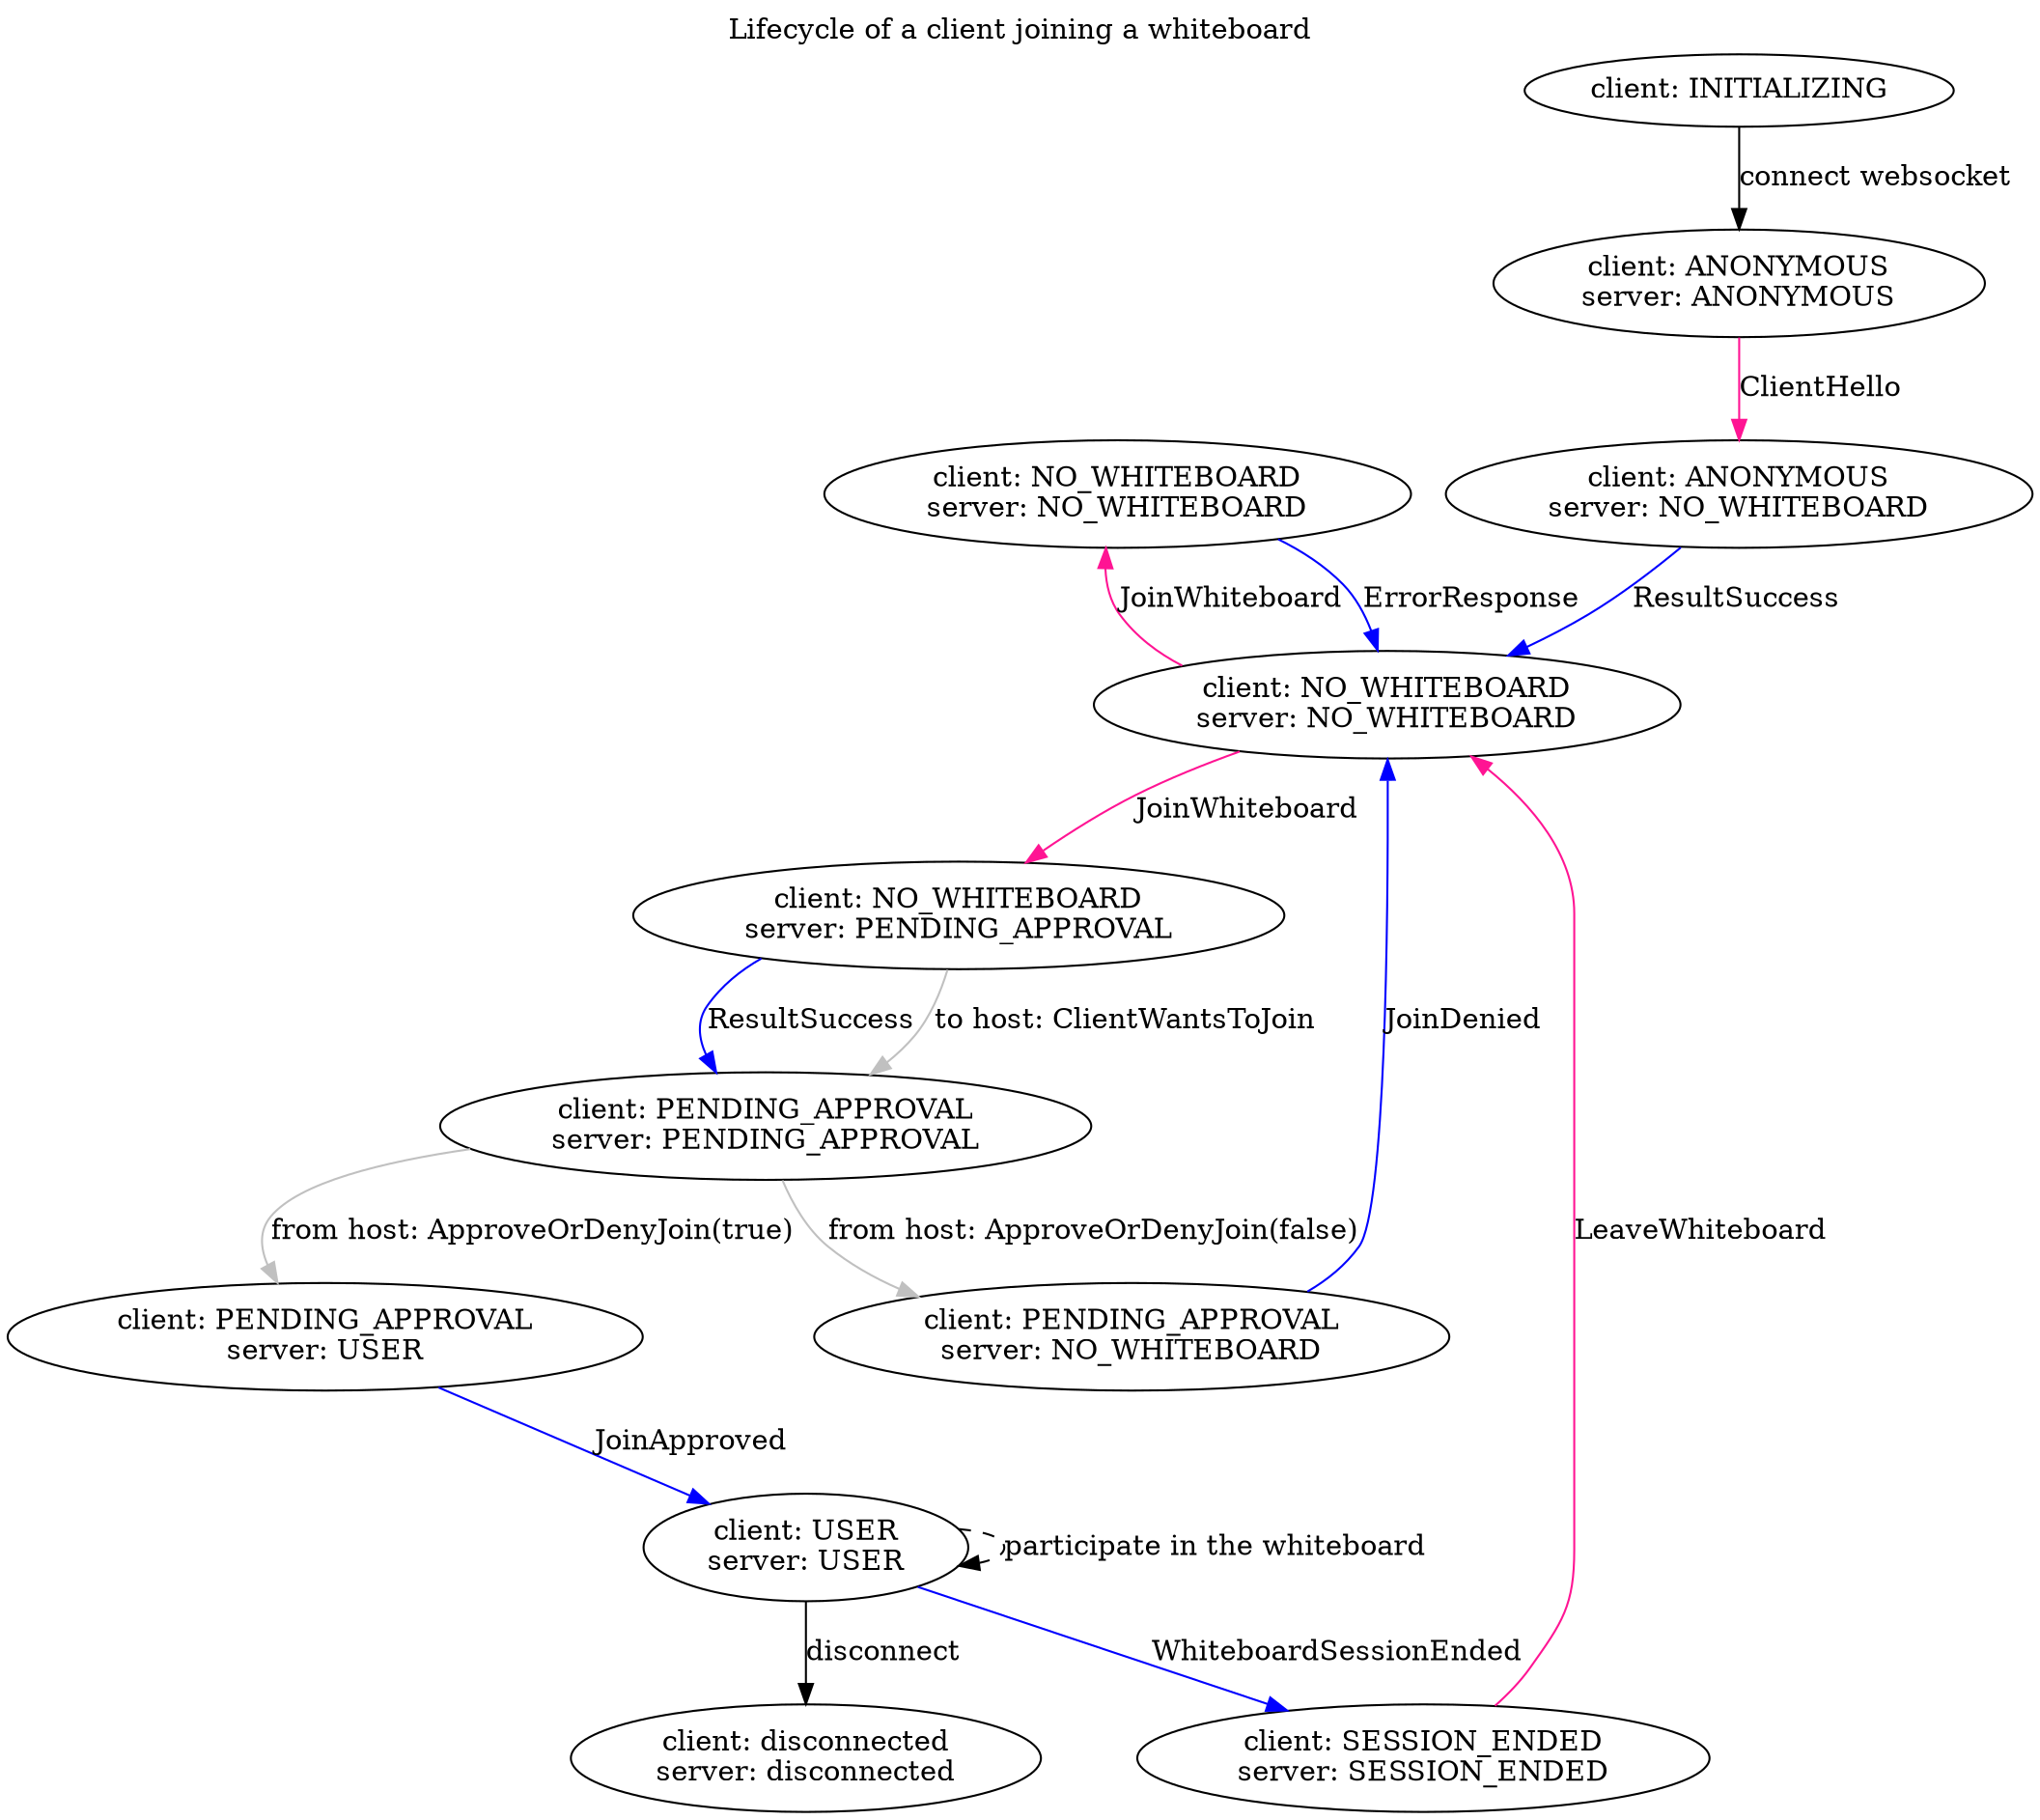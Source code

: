 # deeppink = message from server
# blue = message to server

Digraph G2 {
    labelloc="t";
    label="Lifecycle of a client joining a whiteboard";

    join_error [label = "client: NO_WHITEBOARD\nserver: NO_WHITEBOARD"]

    "client: INITIALIZING"
    -> "client: ANONYMOUS\nserver: ANONYMOUS"
    [label = "connect websocket"]

    "client: ANONYMOUS\nserver: ANONYMOUS"
    -> "client: ANONYMOUS\nserver: NO_WHITEBOARD"
    [label = "ClientHello", color = "deeppink"]

    "client: ANONYMOUS\nserver: NO_WHITEBOARD"
    -> "client: NO_WHITEBOARD\nserver: NO_WHITEBOARD"
    [label = "ResultSuccess", color = "blue"]

    "client: NO_WHITEBOARD\nserver: NO_WHITEBOARD"
    -> "client: NO_WHITEBOARD\nserver: PENDING_APPROVAL"
    [label = "JoinWhiteboard", color = "deeppink"]


    "client: NO_WHITEBOARD\nserver: NO_WHITEBOARD"
    -> join_error // "client: NO_WHITEBOARD\nserver: NO_WHITEBOARD"
    [label = "JoinWhiteboard", color = "deeppink"]

    join_error
    -> "client: NO_WHITEBOARD\nserver: NO_WHITEBOARD" // "client: NO_WHITEBOARD\nserver: NO_WHITEBOARD"
    [label = "ErrorResponse", color = "blue"]

    "client: NO_WHITEBOARD\nserver: PENDING_APPROVAL"
    -> "client: PENDING_APPROVAL\nserver: PENDING_APPROVAL"
    [label = "ResultSuccess", color="blue"]
    
    "client: NO_WHITEBOARD\nserver: PENDING_APPROVAL"
    -> "client: PENDING_APPROVAL\nserver: PENDING_APPROVAL"
    [label = "to host: ClientWantsToJoin", color="grey"]

    "client: PENDING_APPROVAL\nserver: PENDING_APPROVAL"
    -> "client: PENDING_APPROVAL\nserver: USER"
    [label = "from host: ApproveOrDenyJoin(true)", color="grey"]

    "client: PENDING_APPROVAL\nserver: USER"
    -> "client: USER\nserver: USER"
    [label = "JoinApproved", color="blue"]

    "client: PENDING_APPROVAL\nserver: PENDING_APPROVAL"
    -> "client: PENDING_APPROVAL\nserver: NO_WHITEBOARD"
    [label = "from host: ApproveOrDenyJoin(false)", color="grey"]

    "client: PENDING_APPROVAL\nserver: NO_WHITEBOARD"
    -> "client: NO_WHITEBOARD\nserver: NO_WHITEBOARD"
    [label = "JoinDenied", color="blue"]


    "client: USER\nserver: USER"
    -> "client: USER\nserver: USER"
    [label = "participate in the whiteboard", style="dashed"]

    "client: USER\nserver: USER"
    -> "client: SESSION_ENDED\nserver: SESSION_ENDED"
    [label = "WhiteboardSessionEnded", color="blue"]

    "client: SESSION_ENDED\nserver: SESSION_ENDED"
    -> "client: NO_WHITEBOARD\nserver: NO_WHITEBOARD"
    [label = "LeaveWhiteboard", color="deeppink"]

    "client: USER\nserver: USER"
    -> "client: disconnected\nserver: disconnected"
    [label = "disconnect"]
}
